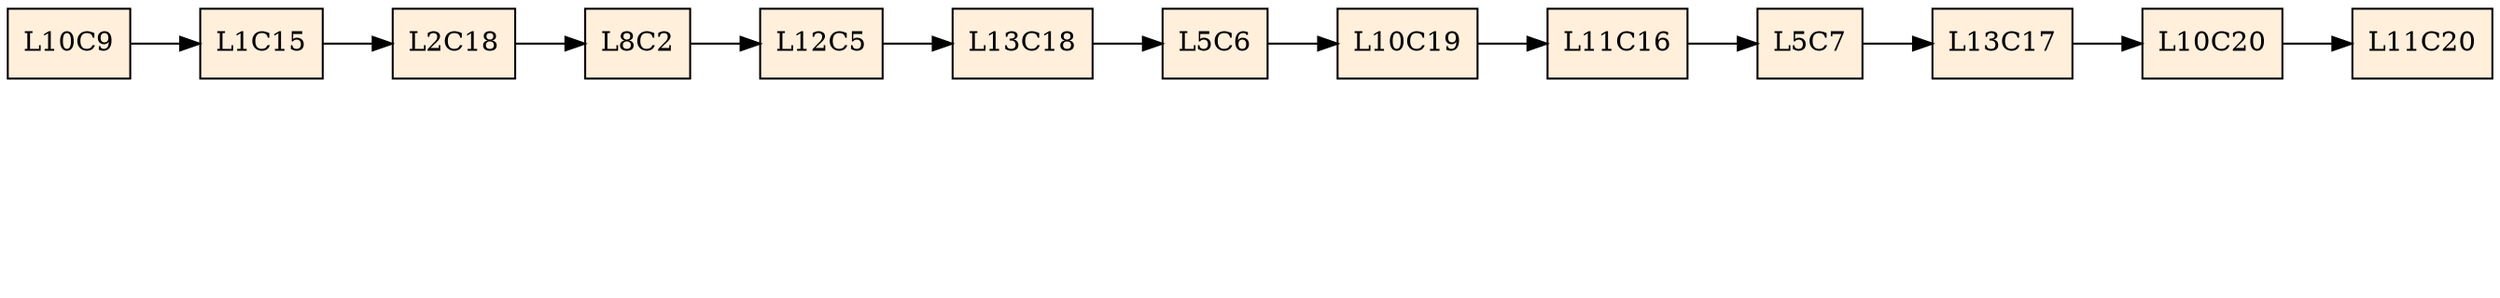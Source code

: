 digraph List {
rankdir=LR;
node [shape = record, color=black, style=filled, fillcolor=antiquewhite1];Inicio [shape = plaintext,fillcolor=white,label= ""];Final [shape = plaintext,fillcolor=white,label= ""];
Node0[label="L10C9"];
Node1[label="L1C15"];
Node2[label="L2C18"];
Node3[label="L8C2"];
Node4[label="L12C5"];
Node5[label="L13C18"];
Node6[label="L5C6"];
Node7[label="L10C19"];
Node8[label="L11C16"];
Node9[label="L5C7"];
Node10[label="L13C17"];
Node11[label="L10C20"];
Node12[label="L11C20"];
Node0->Node1;
Node1->Node2;
Node2->Node3;
Node3->Node4;
Node4->Node5;
Node5->Node6;
Node6->Node7;
Node7->Node8;
Node8->Node9;
Node9->Node10;
Node10->Node11;
Node11->Node12;

}